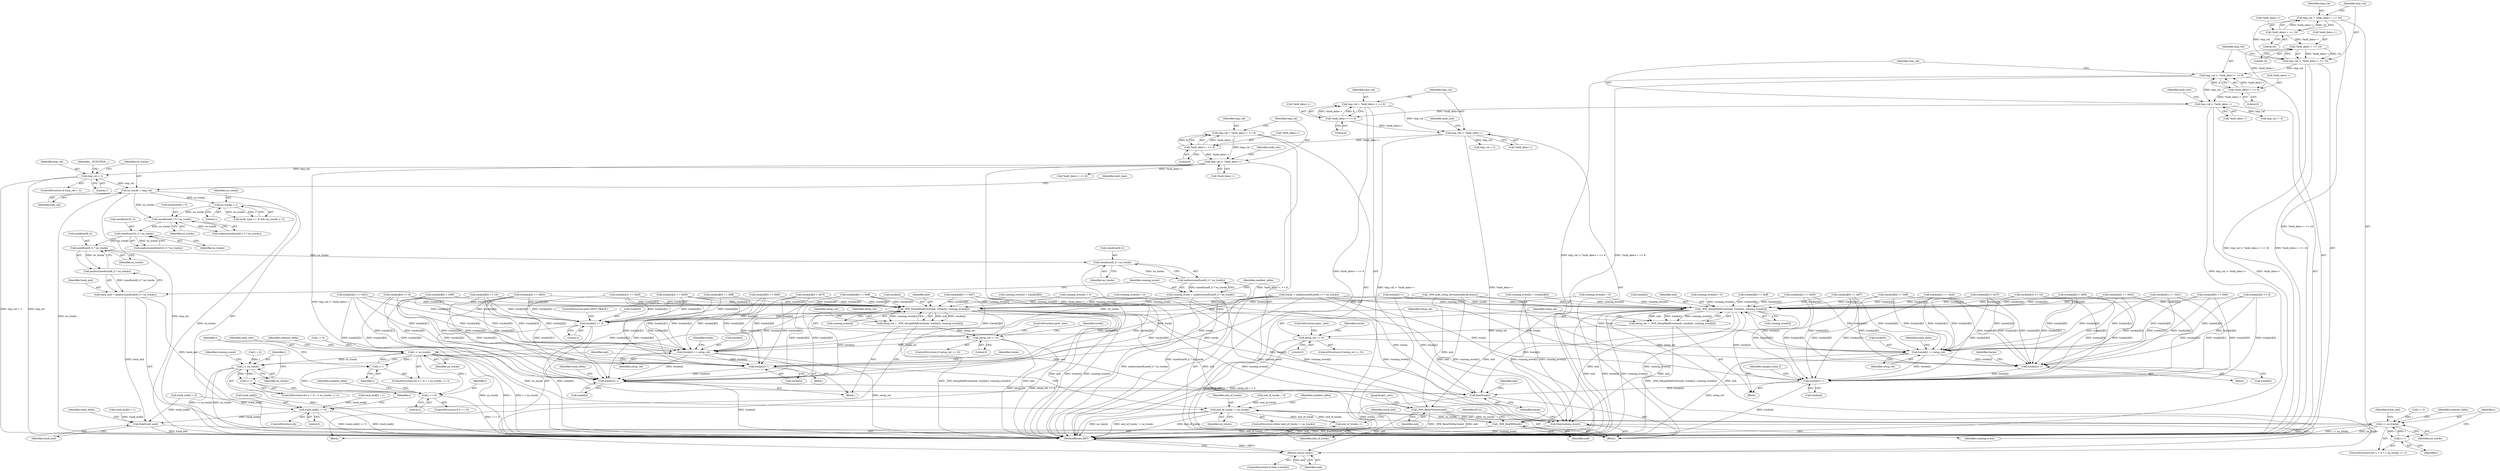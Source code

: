 digraph "0_wildmidi_660b513d99bced8783a4a5984ac2f742c74ebbdd_1@API" {
"1000412" [label="(Call,sizeof(uint8_t) * no_tracks)"];
"1000405" [label="(Call,sizeof(uint32_t) * no_tracks)"];
"1000398" [label="(Call,sizeof(uint8_t *) * no_tracks)"];
"1000344" [label="(Call,no_tracks > 1)"];
"1000336" [label="(Call,no_tracks = tmp_val)"];
"1000324" [label="(Call,tmp_val < 1)"];
"1000315" [label="(Call,tmp_val |= *midi_data++)"];
"1000308" [label="(Call,tmp_val = *midi_data++ << 8)"];
"1000310" [label="(Call,*midi_data++ << 8)"];
"1000284" [label="(Call,tmp_val |= *midi_data++)"];
"1000277" [label="(Call,tmp_val = *midi_data++ << 8)"];
"1000279" [label="(Call,*midi_data++ << 8)"];
"1000256" [label="(Call,tmp_val |= *midi_data++)"];
"1000249" [label="(Call,tmp_val |= *midi_data++ << 8)"];
"1000242" [label="(Call,tmp_val |= *midi_data++ << 16)"];
"1000235" [label="(Call,tmp_val = *midi_data++ << 24)"];
"1000237" [label="(Call,*midi_data++ << 24)"];
"1000244" [label="(Call,*midi_data++ << 16)"];
"1000251" [label="(Call,*midi_data++ << 8)"];
"1000411" [label="(Call,malloc(sizeof(uint8_t) * no_tracks))"];
"1000409" [label="(Call,track_end = malloc(sizeof(uint8_t) * no_tracks))"];
"1001359" [label="(Call,track_end[i] == 0)"];
"1001417" [label="(Call,free(track_end))"];
"1000419" [label="(Call,sizeof(uint8_t) * no_tracks)"];
"1000418" [label="(Call,malloc(sizeof(uint8_t) * no_tracks))"];
"1000416" [label="(Call,running_event = malloc(sizeof(uint8_t) * no_tracks))"];
"1000763" [label="(Call,_WM_SetupMidiEvent(mdi, tracks[i], running_event[i]))"];
"1000761" [label="(Call,setup_ret = _WM_SetupMidiEvent(mdi, tracks[i], running_event[i]))"];
"1000772" [label="(Call,setup_ret == 0)"];
"1000926" [label="(Call,tracks[i] += setup_ret)"];
"1000957" [label="(Call,tracks[i]++)"];
"1000983" [label="(Call,tracks[i]++)"];
"1001423" [label="(Call,free(tracks))"];
"1000860" [label="(Call,tracks[i] += 3)"];
"1001412" [label="(Call,_WM_ResetToStart(mdi))"];
"1001429" [label="(Return,return (mdi);)"];
"1001431" [label="(Call,_WM_freeMDI(mdi))"];
"1001421" [label="(Call,free(running_event))"];
"1001086" [label="(Call,_WM_SetupMidiEvent(mdi, tracks[i], running_event[i]))"];
"1001084" [label="(Call,setup_ret = _WM_SetupMidiEvent(mdi, tracks[i], running_event[i]))"];
"1001095" [label="(Call,setup_ret == 0)"];
"1001242" [label="(Call,tracks[i] += setup_ret)"];
"1001278" [label="(Call,tracks[i]++)"];
"1001304" [label="(Call,tracks[i]++)"];
"1000430" [label="(Call,i < no_tracks)"];
"1000433" [label="(Call,i++)"];
"1000648" [label="(Call,i == 0)"];
"1000706" [label="(Call,end_of_tracks != no_tracks)"];
"1000717" [label="(Call,i < no_tracks)"];
"1000720" [label="(Call,i++)"];
"1000853" [label="(Call,end_of_tracks++)"];
"1001071" [label="(Call,i < no_tracks)"];
"1001074" [label="(Call,i++)"];
"1001427" [label="(Identifier,mdi)"];
"1001091" [label="(Call,running_event[i])"];
"1000869" [label="(Call,tracks[i][0] == 0xff)"];
"1000624" [label="(Call,tracks[i]++)"];
"1001278" [label="(Call,tracks[i]++)"];
"1000249" [label="(Call,tmp_val |= *midi_data++ << 8)"];
"1000245" [label="(Call,*midi_data++)"];
"1001363" [label="(Literal,0)"];
"1000422" [label="(Identifier,no_tracks)"];
"1000707" [label="(Identifier,end_of_tracks)"];
"1000392" [label="(Call,_WM_midi_setup_divisions(mdi,divisions))"];
"1000257" [label="(Identifier,tmp_val)"];
"1000250" [label="(Identifier,tmp_val)"];
"1001309" [label="(Identifier,sample_count_f)"];
"1000280" [label="(Call,*midi_data++)"];
"1000406" [label="(Call,sizeof(uint32_t))"];
"1001083" [label="(Block,)"];
"1000725" [label="(Identifier,track_end)"];
"1000772" [label="(Call,setup_ret == 0)"];
"1000830" [label="(Call,tracks[i][0] == 0xff)"];
"1001185" [label="(Call,tracks[i][0] == 0xff)"];
"1001085" [label="(Identifier,setup_ret)"];
"1000717" [label="(Call,i < no_tracks)"];
"1000795" [label="(Call,running_event[i] = tracks[i][0])"];
"1000345" [label="(Identifier,no_tracks)"];
"1001412" [label="(Call,_WM_ResetToStart(mdi))"];
"1000854" [label="(Identifier,end_of_tracks)"];
"1000398" [label="(Call,sizeof(uint8_t *) * no_tracks)"];
"1000419" [label="(Call,sizeof(uint8_t) * no_tracks)"];
"1000410" [label="(Identifier,track_end)"];
"1000930" [label="(Identifier,setup_ret)"];
"1000940" [label="(Block,)"];
"1000278" [label="(Identifier,tmp_val)"];
"1000426" [label="(ControlStructure,for (i = 0; i < no_tracks; i++))"];
"1001429" [label="(Return,return (mdi);)"];
"1000344" [label="(Call,no_tracks > 1)"];
"1000903" [label="(Call,tracks[i][4] << 8)"];
"1000964" [label="(Identifier,tracks)"];
"1001422" [label="(Identifier,running_event)"];
"1000652" [label="(Identifier,smallest_delta)"];
"1000853" [label="(Call,end_of_tracks++)"];
"1000860" [label="(Call,tracks[i] += 3)"];
"1000438" [label="(Identifier,midi_size)"];
"1000771" [label="(ControlStructure,if (setup_ret == 0))"];
"1001211" [label="(Call,tracks[i][3] << 16)"];
"1000434" [label="(Identifier,i)"];
"1001095" [label="(Call,setup_ret == 0)"];
"1000293" [label="(Call,tmp_val > 2)"];
"1001104" [label="(Identifier,tracks)"];
"1000570" [label="(Call,running_event[i] = 0)"];
"1001110" [label="(Call,tracks[i][0] < 0xf0)"];
"1000657" [label="(Identifier,subtract_delta)"];
"1001425" [label="(ControlStructure,if (mdi->reverb))"];
"1000430" [label="(Call,i < no_tracks)"];
"1000340" [label="(Call,(midi_type == 0) && (no_tracks > 1))"];
"1000814" [label="(Call,tracks[i][0] == 0xf7)"];
"1000243" [label="(Identifier,tmp_val)"];
"1001087" [label="(Identifier,mdi)"];
"1001219" [label="(Call,tracks[i][4] << 8)"];
"1001082" [label="(ControlStructure,do)"];
"1000649" [label="(Identifier,i)"];
"1000895" [label="(Call,tracks[i][3] << 16)"];
"1000277" [label="(Call,tmp_val = *midi_data++ << 8)"];
"1000865" [label="(ControlStructure,goto NEXT_TRACK;)"];
"1000286" [label="(Call,*midi_data++)"];
"1000719" [label="(Identifier,no_tracks)"];
"1001137" [label="(Call,tracks[i][0] == 0xf7)"];
"1000647" [label="(ControlStructure,if (i == 0))"];
"1000236" [label="(Identifier,tmp_val)"];
"1000309" [label="(Identifier,tmp_val)"];
"1000418" [label="(Call,malloc(sizeof(uint8_t) * no_tracks))"];
"1000283" [label="(Literal,8)"];
"1001086" [label="(Call,_WM_SetupMidiEvent(mdi, tracks[i], running_event[i]))"];
"1001423" [label="(Call,free(tracks))"];
"1001097" [label="(Literal,0)"];
"1000761" [label="(Call,setup_ret = _WM_SetupMidiEvent(mdi, tracks[i], running_event[i]))"];
"1000329" [label="(Identifier,__FUNCTION__)"];
"1000290" [label="(Identifier,midi_size)"];
"1000958" [label="(Call,tracks[i])"];
"1000714" [label="(Call,i = 0)"];
"1000412" [label="(Call,sizeof(uint8_t) * no_tracks)"];
"1000417" [label="(Identifier,running_event)"];
"1001161" [label="(Call,tracks[i][1] == 0x2f)"];
"1001243" [label="(Call,tracks[i])"];
"1000323" [label="(ControlStructure,if (tmp_val < 1))"];
"1000427" [label="(Call,i = 0)"];
"1001084" [label="(Call,setup_ret = _WM_SetupMidiEvent(mdi, tracks[i], running_event[i]))"];
"1000432" [label="(Identifier,no_tracks)"];
"1000411" [label="(Call,malloc(sizeof(uint8_t) * no_tracks))"];
"1001435" [label="(MethodReturn,RET)"];
"1001434" [label="(Identifier,NULL)"];
"1001077" [label="(Call,running_event[i] = 0)"];
"1000346" [label="(Literal,1)"];
"1001242" [label="(Call,tracks[i] += setup_ret)"];
"1000399" [label="(Call,sizeof(uint8_t *))"];
"1000284" [label="(Call,tmp_val |= *midi_data++)"];
"1001193" [label="(Call,tracks[i][1] == 0x51)"];
"1001068" [label="(Call,i = 0)"];
"1000244" [label="(Call,*midi_data++ << 16)"];
"1000235" [label="(Call,tmp_val = *midi_data++ << 24)"];
"1000237" [label="(Call,*midi_data++ << 24)"];
"1000989" [label="(Identifier,track_delta)"];
"1001153" [label="(Call,tracks[i][0] == 0xff)"];
"1001246" [label="(Identifier,setup_ret)"];
"1000342" [label="(Identifier,midi_type)"];
"1000251" [label="(Call,*midi_data++ << 8)"];
"1001249" [label="(Identifier,track_delta)"];
"1000324" [label="(Call,tmp_val < 1)"];
"1000762" [label="(Identifier,setup_ret)"];
"1000401" [label="(Identifier,no_tracks)"];
"1000129" [label="(Call,end_of_tracks = 0)"];
"1001359" [label="(Call,track_end[i] == 0)"];
"1000311" [label="(Call,*midi_data++)"];
"1000845" [label="(Call,tracks[i][2] == 0x00)"];
"1000773" [label="(Identifier,setup_ret)"];
"1000852" [label="(Block,)"];
"1000774" [label="(Literal,0)"];
"1000424" [label="(Identifier,smallest_delta)"];
"1000413" [label="(Call,sizeof(uint8_t))"];
"1001368" [label="(Identifier,mdi)"];
"1000315" [label="(Call,tmp_val |= *midi_data++)"];
"1000279" [label="(Call,*midi_data++ << 8)"];
"1000317" [label="(Call,*midi_data++)"];
"1000122" [label="(Block,)"];
"1000708" [label="(Identifier,no_tracks)"];
"1000957" [label="(Call,tracks[i]++)"];
"1000711" [label="(Identifier,smallest_delta)"];
"1000395" [label="(Call,tracks = malloc(sizeof(uint8_t *) * no_tracks))"];
"1000565" [label="(Call,track_end[i] = 0)"];
"1001420" [label="(Identifier,track_delta)"];
"1000256" [label="(Call,tmp_val |= *midi_data++)"];
"1001418" [label="(Identifier,track_end)"];
"1000648" [label="(Call,i == 0)"];
"1000358" [label="(Call,*midi_data++ << 8)"];
"1000861" [label="(Call,tracks[i])"];
"1001200" [label="(Call,tracks[i][2] == 0x03)"];
"1000314" [label="(Literal,8)"];
"1000926" [label="(Call,tracks[i] += setup_ret)"];
"1001099" [label="(ControlStructure,goto _end;)"];
"1000338" [label="(Identifier,tmp_val)"];
"1001424" [label="(Identifier,tracks)"];
"1000713" [label="(ControlStructure,for (i = 0; i < no_tracks; i++))"];
"1001075" [label="(Identifier,i)"];
"1001101" [label="(Call,tracks[i][0] > 0x7f)"];
"1001118" [label="(Call,running_event[i] = tracks[i][0])"];
"1000310" [label="(Call,*midi_data++ << 8)"];
"1000822" [label="(Call,running_event[i] = 0)"];
"1001431" [label="(Call,_WM_freeMDI(mdi))"];
"1000807" [label="(Call,tracks[i][0] == 0xf0)"];
"1000927" [label="(Call,tracks[i])"];
"1001261" [label="(Block,)"];
"1000650" [label="(Literal,0)"];
"1000778" [label="(Call,tracks[i][0] > 0x7f)"];
"1000855" [label="(Call,track_end[i] = 1)"];
"1000983" [label="(Call,tracks[i]++)"];
"1000325" [label="(Identifier,tmp_val)"];
"1001413" [label="(Identifier,mdi)"];
"1000431" [label="(Identifier,i)"];
"1000409" [label="(Call,track_end = malloc(sizeof(uint8_t) * no_tracks))"];
"1001009" [label="(Identifier,subtract_delta)"];
"1000248" [label="(Literal,16)"];
"1000877" [label="(Call,tracks[i][1] == 0x51)"];
"1000864" [label="(Literal,3)"];
"1001168" [label="(Call,tracks[i][2] == 0x00)"];
"1000705" [label="(ControlStructure,while (end_of_tracks != no_tracks))"];
"1001096" [label="(Identifier,setup_ret)"];
"1001072" [label="(Identifier,i)"];
"1000397" [label="(Call,malloc(sizeof(uint8_t *) * no_tracks))"];
"1000768" [label="(Call,running_event[i])"];
"1000765" [label="(Call,tracks[i])"];
"1000781" [label="(Identifier,tracks)"];
"1000326" [label="(Literal,1)"];
"1000706" [label="(Call,end_of_tracks != no_tracks)"];
"1000265" [label="(Call,tmp_val != 6)"];
"1000433" [label="(Call,i++)"];
"1001417" [label="(Call,free(track_end))"];
"1000984" [label="(Call,tracks[i])"];
"1001130" [label="(Call,tracks[i][0] == 0xf0)"];
"1000415" [label="(Identifier,no_tracks)"];
"1001071" [label="(Call,i < no_tracks)"];
"1000720" [label="(Call,i++)"];
"1000416" [label="(Call,running_event = malloc(sizeof(uint8_t) * no_tracks))"];
"1001304" [label="(Call,tracks[i]++)"];
"1000760" [label="(Block,)"];
"1001432" [label="(Identifier,mdi)"];
"1000935" [label="(Identifier,tracks)"];
"1000884" [label="(Call,tracks[i][2] == 0x03)"];
"1000776" [label="(ControlStructure,goto _end;)"];
"1001279" [label="(Call,tracks[i])"];
"1001067" [label="(ControlStructure,for (i = 0; i < no_tracks; i++))"];
"1001414" [label="(JumpTarget,_end:)"];
"1000838" [label="(Call,tracks[i][1] == 0x2f)"];
"1001430" [label="(Identifier,mdi)"];
"1001079" [label="(Identifier,running_event)"];
"1000242" [label="(Call,tmp_val |= *midi_data++ << 16)"];
"1000857" [label="(Identifier,track_end)"];
"1001088" [label="(Call,tracks[i])"];
"1000262" [label="(Identifier,midi_size)"];
"1001094" [label="(ControlStructure,if (setup_ret == 0))"];
"1000763" [label="(Call,_WM_SetupMidiEvent(mdi, tracks[i], running_event[i]))"];
"1001073" [label="(Identifier,no_tracks)"];
"1000258" [label="(Call,*midi_data++)"];
"1001176" [label="(Call,track_end[i] = 1)"];
"1001421" [label="(Call,free(running_event))"];
"1000787" [label="(Call,tracks[i][0] < 0xf0)"];
"1000404" [label="(Call,malloc(sizeof(uint32_t) * no_tracks))"];
"1000721" [label="(Identifier,i)"];
"1000241" [label="(Literal,24)"];
"1000238" [label="(Call,*midi_data++)"];
"1000408" [label="(Identifier,no_tracks)"];
"1000337" [label="(Identifier,no_tracks)"];
"1000308" [label="(Call,tmp_val = *midi_data++ << 8)"];
"1001305" [label="(Call,tracks[i])"];
"1001285" [label="(Identifier,tracks)"];
"1000316" [label="(Identifier,tmp_val)"];
"1000321" [label="(Identifier,midi_size)"];
"1000285" [label="(Identifier,tmp_val)"];
"1000252" [label="(Call,*midi_data++)"];
"1000718" [label="(Identifier,i)"];
"1000336" [label="(Call,no_tracks = tmp_val)"];
"1001145" [label="(Call,running_event[i] = 0)"];
"1001074" [label="(Call,i++)"];
"1000420" [label="(Call,sizeof(uint8_t))"];
"1000764" [label="(Identifier,mdi)"];
"1001360" [label="(Call,track_end[i])"];
"1000255" [label="(Literal,8)"];
"1000405" [label="(Call,sizeof(uint32_t) * no_tracks)"];
"1000412" -> "1000411"  [label="AST: "];
"1000412" -> "1000415"  [label="CFG: "];
"1000413" -> "1000412"  [label="AST: "];
"1000415" -> "1000412"  [label="AST: "];
"1000411" -> "1000412"  [label="CFG: "];
"1000412" -> "1000411"  [label="DDG: no_tracks"];
"1000405" -> "1000412"  [label="DDG: no_tracks"];
"1000412" -> "1000419"  [label="DDG: no_tracks"];
"1000405" -> "1000404"  [label="AST: "];
"1000405" -> "1000408"  [label="CFG: "];
"1000406" -> "1000405"  [label="AST: "];
"1000408" -> "1000405"  [label="AST: "];
"1000404" -> "1000405"  [label="CFG: "];
"1000405" -> "1000404"  [label="DDG: no_tracks"];
"1000398" -> "1000405"  [label="DDG: no_tracks"];
"1000398" -> "1000397"  [label="AST: "];
"1000398" -> "1000401"  [label="CFG: "];
"1000399" -> "1000398"  [label="AST: "];
"1000401" -> "1000398"  [label="AST: "];
"1000397" -> "1000398"  [label="CFG: "];
"1000398" -> "1000397"  [label="DDG: no_tracks"];
"1000344" -> "1000398"  [label="DDG: no_tracks"];
"1000336" -> "1000398"  [label="DDG: no_tracks"];
"1000344" -> "1000340"  [label="AST: "];
"1000344" -> "1000346"  [label="CFG: "];
"1000345" -> "1000344"  [label="AST: "];
"1000346" -> "1000344"  [label="AST: "];
"1000340" -> "1000344"  [label="CFG: "];
"1000344" -> "1001435"  [label="DDG: no_tracks"];
"1000344" -> "1000340"  [label="DDG: no_tracks"];
"1000344" -> "1000340"  [label="DDG: 1"];
"1000336" -> "1000344"  [label="DDG: no_tracks"];
"1000336" -> "1000122"  [label="AST: "];
"1000336" -> "1000338"  [label="CFG: "];
"1000337" -> "1000336"  [label="AST: "];
"1000338" -> "1000336"  [label="AST: "];
"1000342" -> "1000336"  [label="CFG: "];
"1000336" -> "1001435"  [label="DDG: tmp_val"];
"1000336" -> "1001435"  [label="DDG: no_tracks"];
"1000324" -> "1000336"  [label="DDG: tmp_val"];
"1000324" -> "1000323"  [label="AST: "];
"1000324" -> "1000326"  [label="CFG: "];
"1000325" -> "1000324"  [label="AST: "];
"1000326" -> "1000324"  [label="AST: "];
"1000329" -> "1000324"  [label="CFG: "];
"1000337" -> "1000324"  [label="CFG: "];
"1000324" -> "1001435"  [label="DDG: tmp_val < 1"];
"1000324" -> "1001435"  [label="DDG: tmp_val"];
"1000315" -> "1000324"  [label="DDG: tmp_val"];
"1000315" -> "1000122"  [label="AST: "];
"1000315" -> "1000317"  [label="CFG: "];
"1000316" -> "1000315"  [label="AST: "];
"1000317" -> "1000315"  [label="AST: "];
"1000321" -> "1000315"  [label="CFG: "];
"1000315" -> "1001435"  [label="DDG: tmp_val |= *midi_data++"];
"1000315" -> "1001435"  [label="DDG: *midi_data++"];
"1000308" -> "1000315"  [label="DDG: tmp_val"];
"1000310" -> "1000315"  [label="DDG: *midi_data++"];
"1000315" -> "1000358"  [label="DDG: *midi_data++"];
"1000308" -> "1000122"  [label="AST: "];
"1000308" -> "1000310"  [label="CFG: "];
"1000309" -> "1000308"  [label="AST: "];
"1000310" -> "1000308"  [label="AST: "];
"1000316" -> "1000308"  [label="CFG: "];
"1000308" -> "1001435"  [label="DDG: *midi_data++ << 8"];
"1000310" -> "1000308"  [label="DDG: *midi_data++"];
"1000310" -> "1000308"  [label="DDG: 8"];
"1000310" -> "1000314"  [label="CFG: "];
"1000311" -> "1000310"  [label="AST: "];
"1000314" -> "1000310"  [label="AST: "];
"1000284" -> "1000310"  [label="DDG: *midi_data++"];
"1000284" -> "1000122"  [label="AST: "];
"1000284" -> "1000286"  [label="CFG: "];
"1000285" -> "1000284"  [label="AST: "];
"1000286" -> "1000284"  [label="AST: "];
"1000290" -> "1000284"  [label="CFG: "];
"1000284" -> "1001435"  [label="DDG: *midi_data++"];
"1000284" -> "1001435"  [label="DDG: tmp_val |= *midi_data++"];
"1000277" -> "1000284"  [label="DDG: tmp_val"];
"1000279" -> "1000284"  [label="DDG: *midi_data++"];
"1000284" -> "1000293"  [label="DDG: tmp_val"];
"1000277" -> "1000122"  [label="AST: "];
"1000277" -> "1000279"  [label="CFG: "];
"1000278" -> "1000277"  [label="AST: "];
"1000279" -> "1000277"  [label="AST: "];
"1000285" -> "1000277"  [label="CFG: "];
"1000277" -> "1001435"  [label="DDG: *midi_data++ << 8"];
"1000279" -> "1000277"  [label="DDG: *midi_data++"];
"1000279" -> "1000277"  [label="DDG: 8"];
"1000279" -> "1000283"  [label="CFG: "];
"1000280" -> "1000279"  [label="AST: "];
"1000283" -> "1000279"  [label="AST: "];
"1000256" -> "1000279"  [label="DDG: *midi_data++"];
"1000256" -> "1000122"  [label="AST: "];
"1000256" -> "1000258"  [label="CFG: "];
"1000257" -> "1000256"  [label="AST: "];
"1000258" -> "1000256"  [label="AST: "];
"1000262" -> "1000256"  [label="CFG: "];
"1000256" -> "1001435"  [label="DDG: *midi_data++"];
"1000256" -> "1001435"  [label="DDG: tmp_val |= *midi_data++"];
"1000249" -> "1000256"  [label="DDG: tmp_val"];
"1000251" -> "1000256"  [label="DDG: *midi_data++"];
"1000256" -> "1000265"  [label="DDG: tmp_val"];
"1000249" -> "1000122"  [label="AST: "];
"1000249" -> "1000251"  [label="CFG: "];
"1000250" -> "1000249"  [label="AST: "];
"1000251" -> "1000249"  [label="AST: "];
"1000257" -> "1000249"  [label="CFG: "];
"1000249" -> "1001435"  [label="DDG: *midi_data++ << 8"];
"1000249" -> "1001435"  [label="DDG: tmp_val |= *midi_data++ << 8"];
"1000242" -> "1000249"  [label="DDG: tmp_val"];
"1000251" -> "1000249"  [label="DDG: *midi_data++"];
"1000251" -> "1000249"  [label="DDG: 8"];
"1000242" -> "1000122"  [label="AST: "];
"1000242" -> "1000244"  [label="CFG: "];
"1000243" -> "1000242"  [label="AST: "];
"1000244" -> "1000242"  [label="AST: "];
"1000250" -> "1000242"  [label="CFG: "];
"1000242" -> "1001435"  [label="DDG: tmp_val |= *midi_data++ << 16"];
"1000242" -> "1001435"  [label="DDG: *midi_data++ << 16"];
"1000235" -> "1000242"  [label="DDG: tmp_val"];
"1000244" -> "1000242"  [label="DDG: *midi_data++"];
"1000244" -> "1000242"  [label="DDG: 16"];
"1000235" -> "1000122"  [label="AST: "];
"1000235" -> "1000237"  [label="CFG: "];
"1000236" -> "1000235"  [label="AST: "];
"1000237" -> "1000235"  [label="AST: "];
"1000243" -> "1000235"  [label="CFG: "];
"1000235" -> "1001435"  [label="DDG: *midi_data++ << 24"];
"1000237" -> "1000235"  [label="DDG: *midi_data++"];
"1000237" -> "1000235"  [label="DDG: 24"];
"1000237" -> "1000241"  [label="CFG: "];
"1000238" -> "1000237"  [label="AST: "];
"1000241" -> "1000237"  [label="AST: "];
"1000237" -> "1000244"  [label="DDG: *midi_data++"];
"1000244" -> "1000248"  [label="CFG: "];
"1000245" -> "1000244"  [label="AST: "];
"1000248" -> "1000244"  [label="AST: "];
"1000244" -> "1000251"  [label="DDG: *midi_data++"];
"1000251" -> "1000255"  [label="CFG: "];
"1000252" -> "1000251"  [label="AST: "];
"1000255" -> "1000251"  [label="AST: "];
"1000411" -> "1000409"  [label="AST: "];
"1000409" -> "1000411"  [label="CFG: "];
"1000411" -> "1000409"  [label="DDG: sizeof(uint8_t) * no_tracks"];
"1000409" -> "1000122"  [label="AST: "];
"1000410" -> "1000409"  [label="AST: "];
"1000417" -> "1000409"  [label="CFG: "];
"1000409" -> "1001359"  [label="DDG: track_end"];
"1000409" -> "1001417"  [label="DDG: track_end"];
"1001359" -> "1001082"  [label="AST: "];
"1001359" -> "1001363"  [label="CFG: "];
"1001360" -> "1001359"  [label="AST: "];
"1001363" -> "1001359"  [label="AST: "];
"1001085" -> "1001359"  [label="CFG: "];
"1001075" -> "1001359"  [label="CFG: "];
"1001359" -> "1001435"  [label="DDG: track_end[i] == 0"];
"1001359" -> "1001435"  [label="DDG: track_end[i]"];
"1001176" -> "1001359"  [label="DDG: track_end[i]"];
"1000565" -> "1001359"  [label="DDG: track_end[i]"];
"1001359" -> "1001417"  [label="DDG: track_end[i]"];
"1001417" -> "1000122"  [label="AST: "];
"1001417" -> "1001418"  [label="CFG: "];
"1001418" -> "1001417"  [label="AST: "];
"1001420" -> "1001417"  [label="CFG: "];
"1001417" -> "1001435"  [label="DDG: track_end"];
"1000565" -> "1001417"  [label="DDG: track_end[i]"];
"1000855" -> "1001417"  [label="DDG: track_end[i]"];
"1000419" -> "1000418"  [label="AST: "];
"1000419" -> "1000422"  [label="CFG: "];
"1000420" -> "1000419"  [label="AST: "];
"1000422" -> "1000419"  [label="AST: "];
"1000418" -> "1000419"  [label="CFG: "];
"1000419" -> "1000418"  [label="DDG: no_tracks"];
"1000419" -> "1000430"  [label="DDG: no_tracks"];
"1000418" -> "1000416"  [label="AST: "];
"1000416" -> "1000418"  [label="CFG: "];
"1000418" -> "1001435"  [label="DDG: sizeof(uint8_t) * no_tracks"];
"1000418" -> "1000416"  [label="DDG: sizeof(uint8_t) * no_tracks"];
"1000416" -> "1000122"  [label="AST: "];
"1000417" -> "1000416"  [label="AST: "];
"1000424" -> "1000416"  [label="CFG: "];
"1000416" -> "1001435"  [label="DDG: malloc(sizeof(uint8_t) * no_tracks)"];
"1000416" -> "1000763"  [label="DDG: running_event"];
"1000416" -> "1001086"  [label="DDG: running_event"];
"1000416" -> "1001421"  [label="DDG: running_event"];
"1000763" -> "1000761"  [label="AST: "];
"1000763" -> "1000768"  [label="CFG: "];
"1000764" -> "1000763"  [label="AST: "];
"1000765" -> "1000763"  [label="AST: "];
"1000768" -> "1000763"  [label="AST: "];
"1000761" -> "1000763"  [label="CFG: "];
"1000763" -> "1001435"  [label="DDG: mdi"];
"1000763" -> "1001435"  [label="DDG: tracks[i]"];
"1000763" -> "1001435"  [label="DDG: running_event[i]"];
"1000763" -> "1000761"  [label="DDG: mdi"];
"1000763" -> "1000761"  [label="DDG: tracks[i]"];
"1000763" -> "1000761"  [label="DDG: running_event[i]"];
"1000392" -> "1000763"  [label="DDG: mdi"];
"1000395" -> "1000763"  [label="DDG: tracks"];
"1000983" -> "1000763"  [label="DDG: tracks[i]"];
"1000807" -> "1000763"  [label="DDG: tracks[i][0]"];
"1000869" -> "1000763"  [label="DDG: tracks[i][0]"];
"1000884" -> "1000763"  [label="DDG: tracks[i][2]"];
"1000845" -> "1000763"  [label="DDG: tracks[i][2]"];
"1000814" -> "1000763"  [label="DDG: tracks[i][0]"];
"1000624" -> "1000763"  [label="DDG: tracks[i]"];
"1000838" -> "1000763"  [label="DDG: tracks[i][1]"];
"1000895" -> "1000763"  [label="DDG: tracks[i][3]"];
"1000778" -> "1000763"  [label="DDG: tracks[i][0]"];
"1000860" -> "1000763"  [label="DDG: tracks[i]"];
"1000830" -> "1000763"  [label="DDG: tracks[i][0]"];
"1000877" -> "1000763"  [label="DDG: tracks[i][1]"];
"1000903" -> "1000763"  [label="DDG: tracks[i][4]"];
"1000787" -> "1000763"  [label="DDG: tracks[i][0]"];
"1000570" -> "1000763"  [label="DDG: running_event[i]"];
"1000795" -> "1000763"  [label="DDG: running_event[i]"];
"1000822" -> "1000763"  [label="DDG: running_event[i]"];
"1000763" -> "1000860"  [label="DDG: tracks[i]"];
"1000763" -> "1000926"  [label="DDG: tracks[i]"];
"1000763" -> "1001412"  [label="DDG: mdi"];
"1000763" -> "1001421"  [label="DDG: running_event[i]"];
"1000763" -> "1001423"  [label="DDG: tracks[i]"];
"1000763" -> "1001429"  [label="DDG: mdi"];
"1000763" -> "1001431"  [label="DDG: mdi"];
"1000761" -> "1000760"  [label="AST: "];
"1000762" -> "1000761"  [label="AST: "];
"1000773" -> "1000761"  [label="CFG: "];
"1000761" -> "1001435"  [label="DDG: _WM_SetupMidiEvent(mdi, tracks[i], running_event[i])"];
"1000761" -> "1000772"  [label="DDG: setup_ret"];
"1000772" -> "1000771"  [label="AST: "];
"1000772" -> "1000774"  [label="CFG: "];
"1000773" -> "1000772"  [label="AST: "];
"1000774" -> "1000772"  [label="AST: "];
"1000776" -> "1000772"  [label="CFG: "];
"1000781" -> "1000772"  [label="CFG: "];
"1000772" -> "1001435"  [label="DDG: setup_ret"];
"1000772" -> "1001435"  [label="DDG: setup_ret == 0"];
"1000772" -> "1000926"  [label="DDG: setup_ret"];
"1000926" -> "1000760"  [label="AST: "];
"1000926" -> "1000930"  [label="CFG: "];
"1000927" -> "1000926"  [label="AST: "];
"1000930" -> "1000926"  [label="AST: "];
"1000935" -> "1000926"  [label="CFG: "];
"1000926" -> "1001435"  [label="DDG: setup_ret"];
"1000395" -> "1000926"  [label="DDG: tracks"];
"1000807" -> "1000926"  [label="DDG: tracks[i][0]"];
"1000869" -> "1000926"  [label="DDG: tracks[i][0]"];
"1000884" -> "1000926"  [label="DDG: tracks[i][2]"];
"1000845" -> "1000926"  [label="DDG: tracks[i][2]"];
"1000814" -> "1000926"  [label="DDG: tracks[i][0]"];
"1000838" -> "1000926"  [label="DDG: tracks[i][1]"];
"1000895" -> "1000926"  [label="DDG: tracks[i][3]"];
"1000778" -> "1000926"  [label="DDG: tracks[i][0]"];
"1000877" -> "1000926"  [label="DDG: tracks[i][1]"];
"1000903" -> "1000926"  [label="DDG: tracks[i][4]"];
"1000787" -> "1000926"  [label="DDG: tracks[i][0]"];
"1000926" -> "1000957"  [label="DDG: tracks[i]"];
"1000926" -> "1000983"  [label="DDG: tracks[i]"];
"1000957" -> "1000940"  [label="AST: "];
"1000957" -> "1000958"  [label="CFG: "];
"1000958" -> "1000957"  [label="AST: "];
"1000964" -> "1000957"  [label="CFG: "];
"1000395" -> "1000957"  [label="DDG: tracks"];
"1000807" -> "1000957"  [label="DDG: tracks[i][0]"];
"1000869" -> "1000957"  [label="DDG: tracks[i][0]"];
"1000884" -> "1000957"  [label="DDG: tracks[i][2]"];
"1000845" -> "1000957"  [label="DDG: tracks[i][2]"];
"1000814" -> "1000957"  [label="DDG: tracks[i][0]"];
"1000838" -> "1000957"  [label="DDG: tracks[i][1]"];
"1000895" -> "1000957"  [label="DDG: tracks[i][3]"];
"1000778" -> "1000957"  [label="DDG: tracks[i][0]"];
"1000877" -> "1000957"  [label="DDG: tracks[i][1]"];
"1000903" -> "1000957"  [label="DDG: tracks[i][4]"];
"1000787" -> "1000957"  [label="DDG: tracks[i][0]"];
"1000957" -> "1000983"  [label="DDG: tracks[i]"];
"1000983" -> "1000760"  [label="AST: "];
"1000983" -> "1000984"  [label="CFG: "];
"1000984" -> "1000983"  [label="AST: "];
"1000989" -> "1000983"  [label="CFG: "];
"1000983" -> "1001435"  [label="DDG: tracks[i]"];
"1000395" -> "1000983"  [label="DDG: tracks"];
"1000807" -> "1000983"  [label="DDG: tracks[i][0]"];
"1000869" -> "1000983"  [label="DDG: tracks[i][0]"];
"1000884" -> "1000983"  [label="DDG: tracks[i][2]"];
"1000845" -> "1000983"  [label="DDG: tracks[i][2]"];
"1000814" -> "1000983"  [label="DDG: tracks[i][0]"];
"1000838" -> "1000983"  [label="DDG: tracks[i][1]"];
"1000895" -> "1000983"  [label="DDG: tracks[i][3]"];
"1000778" -> "1000983"  [label="DDG: tracks[i][0]"];
"1000877" -> "1000983"  [label="DDG: tracks[i][1]"];
"1000903" -> "1000983"  [label="DDG: tracks[i][4]"];
"1000787" -> "1000983"  [label="DDG: tracks[i][0]"];
"1000983" -> "1001423"  [label="DDG: tracks[i]"];
"1001423" -> "1000122"  [label="AST: "];
"1001423" -> "1001424"  [label="CFG: "];
"1001424" -> "1001423"  [label="AST: "];
"1001427" -> "1001423"  [label="CFG: "];
"1001423" -> "1001435"  [label="DDG: tracks"];
"1000395" -> "1001423"  [label="DDG: tracks"];
"1001086" -> "1001423"  [label="DDG: tracks[i]"];
"1000624" -> "1001423"  [label="DDG: tracks[i]"];
"1001304" -> "1001423"  [label="DDG: tracks[i]"];
"1000860" -> "1001423"  [label="DDG: tracks[i]"];
"1000860" -> "1000852"  [label="AST: "];
"1000860" -> "1000864"  [label="CFG: "];
"1000861" -> "1000860"  [label="AST: "];
"1000864" -> "1000860"  [label="AST: "];
"1000865" -> "1000860"  [label="CFG: "];
"1000860" -> "1001435"  [label="DDG: tracks[i]"];
"1000395" -> "1000860"  [label="DDG: tracks"];
"1000884" -> "1000860"  [label="DDG: tracks[i][2]"];
"1000845" -> "1000860"  [label="DDG: tracks[i][2]"];
"1000838" -> "1000860"  [label="DDG: tracks[i][1]"];
"1000895" -> "1000860"  [label="DDG: tracks[i][3]"];
"1000830" -> "1000860"  [label="DDG: tracks[i][0]"];
"1000877" -> "1000860"  [label="DDG: tracks[i][1]"];
"1000903" -> "1000860"  [label="DDG: tracks[i][4]"];
"1001412" -> "1000122"  [label="AST: "];
"1001412" -> "1001413"  [label="CFG: "];
"1001413" -> "1001412"  [label="AST: "];
"1001414" -> "1001412"  [label="CFG: "];
"1001412" -> "1001435"  [label="DDG: _WM_ResetToStart(mdi)"];
"1001412" -> "1001435"  [label="DDG: mdi"];
"1001086" -> "1001412"  [label="DDG: mdi"];
"1000392" -> "1001412"  [label="DDG: mdi"];
"1001412" -> "1001429"  [label="DDG: mdi"];
"1001412" -> "1001431"  [label="DDG: mdi"];
"1001429" -> "1001425"  [label="AST: "];
"1001429" -> "1001430"  [label="CFG: "];
"1001430" -> "1001429"  [label="AST: "];
"1001435" -> "1001429"  [label="CFG: "];
"1001429" -> "1001435"  [label="DDG: <RET>"];
"1001430" -> "1001429"  [label="DDG: mdi"];
"1001086" -> "1001429"  [label="DDG: mdi"];
"1000392" -> "1001429"  [label="DDG: mdi"];
"1001431" -> "1000122"  [label="AST: "];
"1001431" -> "1001432"  [label="CFG: "];
"1001432" -> "1001431"  [label="AST: "];
"1001434" -> "1001431"  [label="CFG: "];
"1001431" -> "1001435"  [label="DDG: mdi"];
"1001431" -> "1001435"  [label="DDG: _WM_freeMDI(mdi)"];
"1001086" -> "1001431"  [label="DDG: mdi"];
"1000392" -> "1001431"  [label="DDG: mdi"];
"1001421" -> "1000122"  [label="AST: "];
"1001421" -> "1001422"  [label="CFG: "];
"1001422" -> "1001421"  [label="AST: "];
"1001424" -> "1001421"  [label="CFG: "];
"1001421" -> "1001435"  [label="DDG: running_event"];
"1000570" -> "1001421"  [label="DDG: running_event[i]"];
"1000795" -> "1001421"  [label="DDG: running_event[i]"];
"1001145" -> "1001421"  [label="DDG: running_event[i]"];
"1000822" -> "1001421"  [label="DDG: running_event[i]"];
"1001086" -> "1001421"  [label="DDG: running_event[i]"];
"1001118" -> "1001421"  [label="DDG: running_event[i]"];
"1001086" -> "1001084"  [label="AST: "];
"1001086" -> "1001091"  [label="CFG: "];
"1001087" -> "1001086"  [label="AST: "];
"1001088" -> "1001086"  [label="AST: "];
"1001091" -> "1001086"  [label="AST: "];
"1001084" -> "1001086"  [label="CFG: "];
"1001086" -> "1001435"  [label="DDG: mdi"];
"1001086" -> "1001435"  [label="DDG: tracks[i]"];
"1001086" -> "1001435"  [label="DDG: running_event[i]"];
"1001086" -> "1001084"  [label="DDG: mdi"];
"1001086" -> "1001084"  [label="DDG: tracks[i]"];
"1001086" -> "1001084"  [label="DDG: running_event[i]"];
"1000392" -> "1001086"  [label="DDG: mdi"];
"1000395" -> "1001086"  [label="DDG: tracks"];
"1001185" -> "1001086"  [label="DDG: tracks[i][0]"];
"1001153" -> "1001086"  [label="DDG: tracks[i][0]"];
"1001168" -> "1001086"  [label="DDG: tracks[i][2]"];
"1001219" -> "1001086"  [label="DDG: tracks[i][4]"];
"1000624" -> "1001086"  [label="DDG: tracks[i]"];
"1001211" -> "1001086"  [label="DDG: tracks[i][3]"];
"1001304" -> "1001086"  [label="DDG: tracks[i]"];
"1001161" -> "1001086"  [label="DDG: tracks[i][1]"];
"1001193" -> "1001086"  [label="DDG: tracks[i][1]"];
"1001200" -> "1001086"  [label="DDG: tracks[i][2]"];
"1001137" -> "1001086"  [label="DDG: tracks[i][0]"];
"1001101" -> "1001086"  [label="DDG: tracks[i][0]"];
"1001130" -> "1001086"  [label="DDG: tracks[i][0]"];
"1001110" -> "1001086"  [label="DDG: tracks[i][0]"];
"1001145" -> "1001086"  [label="DDG: running_event[i]"];
"1001077" -> "1001086"  [label="DDG: running_event[i]"];
"1001118" -> "1001086"  [label="DDG: running_event[i]"];
"1001086" -> "1001242"  [label="DDG: tracks[i]"];
"1001084" -> "1001083"  [label="AST: "];
"1001085" -> "1001084"  [label="AST: "];
"1001096" -> "1001084"  [label="CFG: "];
"1001084" -> "1001435"  [label="DDG: _WM_SetupMidiEvent(mdi, tracks[i], running_event[i])"];
"1001084" -> "1001095"  [label="DDG: setup_ret"];
"1001095" -> "1001094"  [label="AST: "];
"1001095" -> "1001097"  [label="CFG: "];
"1001096" -> "1001095"  [label="AST: "];
"1001097" -> "1001095"  [label="AST: "];
"1001099" -> "1001095"  [label="CFG: "];
"1001104" -> "1001095"  [label="CFG: "];
"1001095" -> "1001435"  [label="DDG: setup_ret"];
"1001095" -> "1001435"  [label="DDG: setup_ret == 0"];
"1001095" -> "1001242"  [label="DDG: setup_ret"];
"1001242" -> "1001083"  [label="AST: "];
"1001242" -> "1001246"  [label="CFG: "];
"1001243" -> "1001242"  [label="AST: "];
"1001246" -> "1001242"  [label="AST: "];
"1001249" -> "1001242"  [label="CFG: "];
"1001242" -> "1001435"  [label="DDG: setup_ret"];
"1000395" -> "1001242"  [label="DDG: tracks"];
"1001185" -> "1001242"  [label="DDG: tracks[i][0]"];
"1001168" -> "1001242"  [label="DDG: tracks[i][2]"];
"1001219" -> "1001242"  [label="DDG: tracks[i][4]"];
"1001211" -> "1001242"  [label="DDG: tracks[i][3]"];
"1001161" -> "1001242"  [label="DDG: tracks[i][1]"];
"1001193" -> "1001242"  [label="DDG: tracks[i][1]"];
"1001200" -> "1001242"  [label="DDG: tracks[i][2]"];
"1001137" -> "1001242"  [label="DDG: tracks[i][0]"];
"1001101" -> "1001242"  [label="DDG: tracks[i][0]"];
"1001130" -> "1001242"  [label="DDG: tracks[i][0]"];
"1001110" -> "1001242"  [label="DDG: tracks[i][0]"];
"1001242" -> "1001278"  [label="DDG: tracks[i]"];
"1001242" -> "1001304"  [label="DDG: tracks[i]"];
"1001278" -> "1001261"  [label="AST: "];
"1001278" -> "1001279"  [label="CFG: "];
"1001279" -> "1001278"  [label="AST: "];
"1001285" -> "1001278"  [label="CFG: "];
"1000395" -> "1001278"  [label="DDG: tracks"];
"1001185" -> "1001278"  [label="DDG: tracks[i][0]"];
"1001168" -> "1001278"  [label="DDG: tracks[i][2]"];
"1001219" -> "1001278"  [label="DDG: tracks[i][4]"];
"1001211" -> "1001278"  [label="DDG: tracks[i][3]"];
"1001161" -> "1001278"  [label="DDG: tracks[i][1]"];
"1001193" -> "1001278"  [label="DDG: tracks[i][1]"];
"1001200" -> "1001278"  [label="DDG: tracks[i][2]"];
"1001137" -> "1001278"  [label="DDG: tracks[i][0]"];
"1001101" -> "1001278"  [label="DDG: tracks[i][0]"];
"1001130" -> "1001278"  [label="DDG: tracks[i][0]"];
"1001110" -> "1001278"  [label="DDG: tracks[i][0]"];
"1001278" -> "1001304"  [label="DDG: tracks[i]"];
"1001304" -> "1001083"  [label="AST: "];
"1001304" -> "1001305"  [label="CFG: "];
"1001305" -> "1001304"  [label="AST: "];
"1001309" -> "1001304"  [label="CFG: "];
"1001304" -> "1001435"  [label="DDG: tracks[i]"];
"1000395" -> "1001304"  [label="DDG: tracks"];
"1001185" -> "1001304"  [label="DDG: tracks[i][0]"];
"1001168" -> "1001304"  [label="DDG: tracks[i][2]"];
"1001219" -> "1001304"  [label="DDG: tracks[i][4]"];
"1001211" -> "1001304"  [label="DDG: tracks[i][3]"];
"1001161" -> "1001304"  [label="DDG: tracks[i][1]"];
"1001193" -> "1001304"  [label="DDG: tracks[i][1]"];
"1001200" -> "1001304"  [label="DDG: tracks[i][2]"];
"1001137" -> "1001304"  [label="DDG: tracks[i][0]"];
"1001101" -> "1001304"  [label="DDG: tracks[i][0]"];
"1001130" -> "1001304"  [label="DDG: tracks[i][0]"];
"1001110" -> "1001304"  [label="DDG: tracks[i][0]"];
"1000430" -> "1000426"  [label="AST: "];
"1000430" -> "1000432"  [label="CFG: "];
"1000431" -> "1000430"  [label="AST: "];
"1000432" -> "1000430"  [label="AST: "];
"1000438" -> "1000430"  [label="CFG: "];
"1000657" -> "1000430"  [label="CFG: "];
"1000430" -> "1001435"  [label="DDG: no_tracks"];
"1000430" -> "1001435"  [label="DDG: i"];
"1000430" -> "1001435"  [label="DDG: i < no_tracks"];
"1000427" -> "1000430"  [label="DDG: i"];
"1000433" -> "1000430"  [label="DDG: i"];
"1000430" -> "1000433"  [label="DDG: i"];
"1000430" -> "1000648"  [label="DDG: i"];
"1000430" -> "1000706"  [label="DDG: no_tracks"];
"1000430" -> "1001071"  [label="DDG: no_tracks"];
"1000433" -> "1000426"  [label="AST: "];
"1000433" -> "1000434"  [label="CFG: "];
"1000434" -> "1000433"  [label="AST: "];
"1000431" -> "1000433"  [label="CFG: "];
"1000648" -> "1000433"  [label="DDG: i"];
"1000648" -> "1000647"  [label="AST: "];
"1000648" -> "1000650"  [label="CFG: "];
"1000649" -> "1000648"  [label="AST: "];
"1000650" -> "1000648"  [label="AST: "];
"1000652" -> "1000648"  [label="CFG: "];
"1000434" -> "1000648"  [label="CFG: "];
"1000648" -> "1001435"  [label="DDG: i == 0"];
"1000706" -> "1000705"  [label="AST: "];
"1000706" -> "1000708"  [label="CFG: "];
"1000707" -> "1000706"  [label="AST: "];
"1000708" -> "1000706"  [label="AST: "];
"1000711" -> "1000706"  [label="CFG: "];
"1001368" -> "1000706"  [label="CFG: "];
"1000706" -> "1001435"  [label="DDG: no_tracks"];
"1000706" -> "1001435"  [label="DDG: end_of_tracks != no_tracks"];
"1000706" -> "1001435"  [label="DDG: end_of_tracks"];
"1000129" -> "1000706"  [label="DDG: end_of_tracks"];
"1000853" -> "1000706"  [label="DDG: end_of_tracks"];
"1000717" -> "1000706"  [label="DDG: no_tracks"];
"1000706" -> "1000717"  [label="DDG: no_tracks"];
"1000706" -> "1000853"  [label="DDG: end_of_tracks"];
"1000717" -> "1000713"  [label="AST: "];
"1000717" -> "1000719"  [label="CFG: "];
"1000718" -> "1000717"  [label="AST: "];
"1000719" -> "1000717"  [label="AST: "];
"1000725" -> "1000717"  [label="CFG: "];
"1001009" -> "1000717"  [label="CFG: "];
"1000717" -> "1001435"  [label="DDG: i < no_tracks"];
"1000717" -> "1001435"  [label="DDG: no_tracks"];
"1000717" -> "1001435"  [label="DDG: i"];
"1000714" -> "1000717"  [label="DDG: i"];
"1000720" -> "1000717"  [label="DDG: i"];
"1000717" -> "1000720"  [label="DDG: i"];
"1000720" -> "1000713"  [label="AST: "];
"1000720" -> "1000721"  [label="CFG: "];
"1000721" -> "1000720"  [label="AST: "];
"1000718" -> "1000720"  [label="CFG: "];
"1000853" -> "1000852"  [label="AST: "];
"1000853" -> "1000854"  [label="CFG: "];
"1000854" -> "1000853"  [label="AST: "];
"1000857" -> "1000853"  [label="CFG: "];
"1000853" -> "1001435"  [label="DDG: end_of_tracks"];
"1001071" -> "1001067"  [label="AST: "];
"1001071" -> "1001073"  [label="CFG: "];
"1001072" -> "1001071"  [label="AST: "];
"1001073" -> "1001071"  [label="AST: "];
"1001079" -> "1001071"  [label="CFG: "];
"1001368" -> "1001071"  [label="CFG: "];
"1001071" -> "1001435"  [label="DDG: no_tracks"];
"1001071" -> "1001435"  [label="DDG: i"];
"1001071" -> "1001435"  [label="DDG: i < no_tracks"];
"1001074" -> "1001071"  [label="DDG: i"];
"1001068" -> "1001071"  [label="DDG: i"];
"1001071" -> "1001074"  [label="DDG: i"];
"1001074" -> "1001067"  [label="AST: "];
"1001074" -> "1001075"  [label="CFG: "];
"1001075" -> "1001074"  [label="AST: "];
"1001072" -> "1001074"  [label="CFG: "];
}

